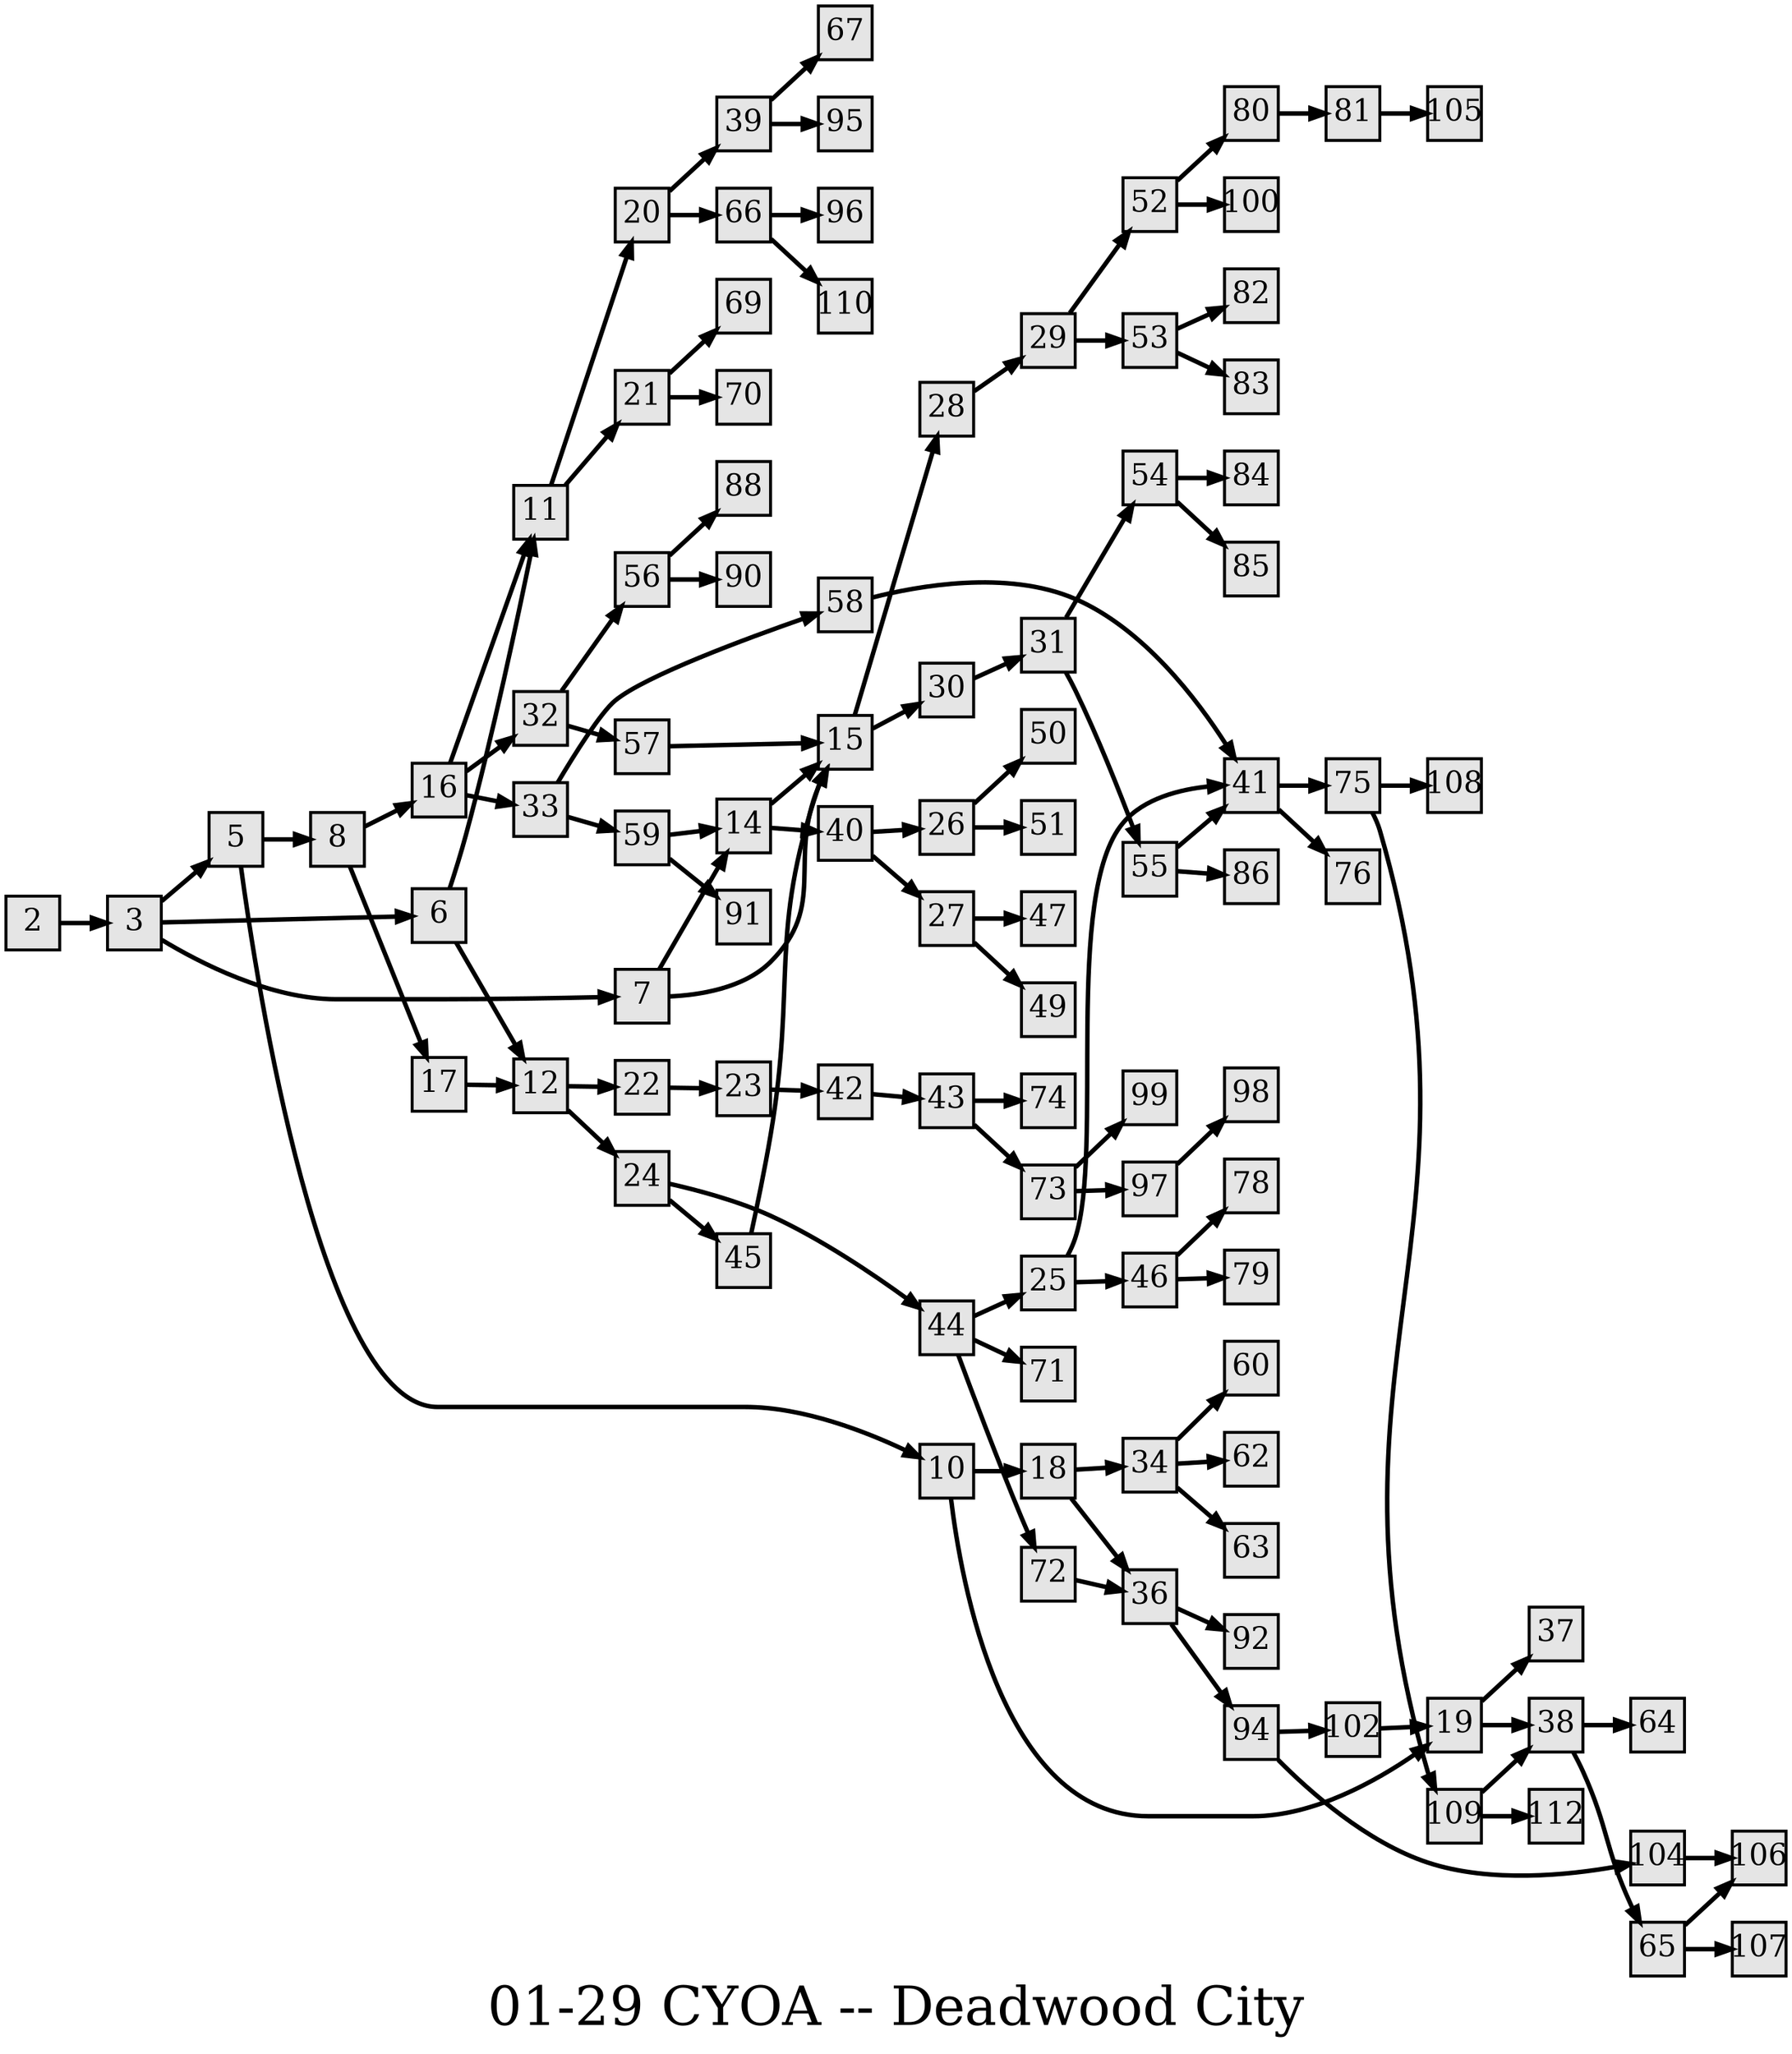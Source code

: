 digraph g{
  graph [ label="01-29 CYOA -- Deadwood City" rankdir=LR, ordering=out, fontsize=36, nodesep="0.35", ranksep="0.45"];
  node  [shape=rect, penwidth=2, fontsize=20, style=filled, fillcolor=grey90, margin="0,0", labelfloat=true, regular=true, fixedsize=true];
  edge  [labelfloat=true, penwidth=3, fontsize=12];
  // ---;
  // group  : Katz;
  // id     : 01-29;
  // gbid   : 333;
  // series : CYOA;
  // title  : Deadwood City;
  // author : Edward Packard;
  // credit:;
  // - name : Juliet Way-Henthorn;
  // role : encoder;
  // date : 2017-08-17;
  // - name : Jeremy Douglass;
  // role : editor;
  // date : 2017-10-19;
  // render:;
  // - name   : small;
  // styles : gvStyles-small.txt;
  // engine : dot;
  // comment: >;
  
  // ---;
  
  // From | To | Label;
  
  2 -> 3;
  3 -> 5;
  3 -> 6;
  3 -> 7;
  5 -> 8;
  5 -> 10;
  6 -> 11;
  6 -> 12;
  7 -> 14;
  7 -> 15;
  8 -> 16;
  8 -> 17;
  10 -> 18;
  10 -> 19;
  11 -> 20;
  11 -> 21;
  12 -> 22;
  12 -> 24;
  14 -> 15;
  14 -> 40;
  15 -> 28;
  15 -> 30;
  16 -> 11;
  16 -> 32;
  16 -> 33;
  17 -> 12;
  18 -> 34;
  18 -> 36;
  19 -> 37;
  19 -> 38;
  20 -> 39;
  20 -> 66;
  21 -> 69;
  21 -> 70;
  22 -> 23;
  23 -> 42;
  24 -> 44;
  24 -> 45;
  25 -> 41;
  25 -> 46;
  26 -> 50;
  26 -> 51;
  27 -> 47;
  27 -> 49;
  28 -> 29;
  29 -> 52;
  29 -> 53;
  30 -> 31;
  31 -> 54;
  31 -> 55;
  32 -> 56;
  32 -> 57;
  33 -> 58;
  33 -> 59;
  34 -> 60;
  34 -> 62;
  34 -> 63;
  36 -> 92;
  36 -> 94;
  38 -> 64;
  38 -> 65;
  39 -> 67;
  39 -> 95;
  40 -> 26;
  40 -> 27;
  41 -> 75;
  41 -> 76;
  42 -> 43;
  43 -> 73;
  43 -> 74;
  44 -> 25;
  44 -> 71;
  44 -> 72;
  45 -> 15;
  46 -> 78;
  46 -> 79;
  52 -> 80;
  52 -> 100;
  53 -> 82;
  53 -> 83;
  54 -> 84;
  54 -> 85;
  55 -> 41;
  55 -> 86;
  56 -> 88;
  56 -> 90;
  57 -> 15;
  58 -> 41;
  59 -> 14;
  59 -> 91;
  65 -> 106;
  65 -> 107;
  66 -> 96;
  66 -> 110;
  72 -> 36;
  73 -> 97;
  73 -> 99;
  75 -> 108;
  75 -> 109;
  80 -> 81;
  81 -> 105;
  94 -> 102;
  94 -> 104;
  97 -> 98;
  102 -> 19;
  104 -> 106;
  109 -> 38;
  109 -> 112;
}

